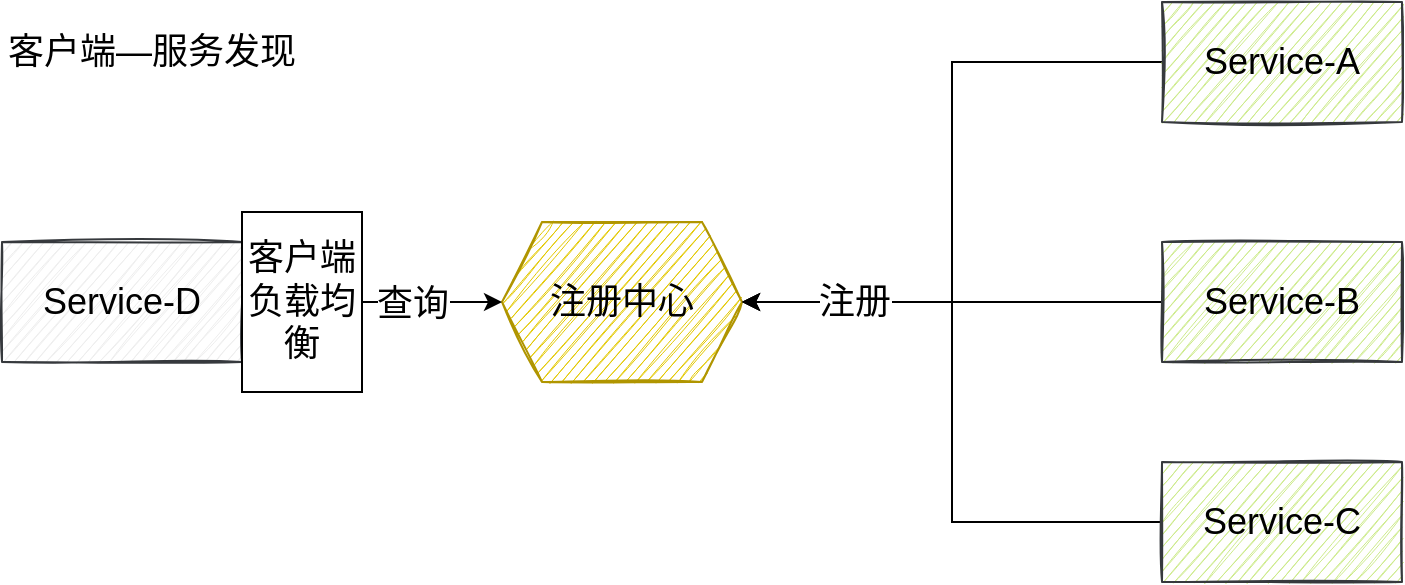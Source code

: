 <mxfile version="20.2.3" type="device"><diagram id="EoK15jzmuRmq-Nt70fWn" name="第 1 页"><mxGraphModel dx="1102" dy="698" grid="1" gridSize="10" guides="1" tooltips="1" connect="1" arrows="1" fold="1" page="1" pageScale="1" pageWidth="827" pageHeight="1169" math="0" shadow="0"><root><mxCell id="0"/><mxCell id="1" parent="0"/><mxCell id="_e5TpI95bjcSiY7h0CkO-1" value="Service-D" style="rounded=0;whiteSpace=wrap;html=1;fontSize=18;fillColor=#eeeeee;strokeColor=#36393d;sketch=1;" vertex="1" parent="1"><mxGeometry x="10" y="270" width="120" height="60" as="geometry"/></mxCell><mxCell id="_e5TpI95bjcSiY7h0CkO-3" value="注册中心" style="shape=hexagon;perimeter=hexagonPerimeter2;whiteSpace=wrap;html=1;fixedSize=1;fontSize=18;fillColor=#e3c800;fontColor=#000000;strokeColor=#B09500;shadow=0;sketch=1;" vertex="1" parent="1"><mxGeometry x="260" y="260" width="120" height="80" as="geometry"/></mxCell><mxCell id="_e5TpI95bjcSiY7h0CkO-8" style="edgeStyle=orthogonalEdgeStyle;rounded=0;orthogonalLoop=1;jettySize=auto;html=1;exitX=0;exitY=0.5;exitDx=0;exitDy=0;entryX=1;entryY=0.5;entryDx=0;entryDy=0;fontSize=18;" edge="1" parent="1" source="_e5TpI95bjcSiY7h0CkO-4" target="_e5TpI95bjcSiY7h0CkO-3"><mxGeometry relative="1" as="geometry"/></mxCell><mxCell id="_e5TpI95bjcSiY7h0CkO-4" value="Service-A" style="rounded=0;whiteSpace=wrap;html=1;fontSize=18;fillColor=#cdeb8b;strokeColor=#36393d;glass=0;sketch=1;" vertex="1" parent="1"><mxGeometry x="590" y="150" width="120" height="60" as="geometry"/></mxCell><mxCell id="_e5TpI95bjcSiY7h0CkO-9" style="edgeStyle=orthogonalEdgeStyle;rounded=0;orthogonalLoop=1;jettySize=auto;html=1;exitX=0;exitY=0.5;exitDx=0;exitDy=0;entryX=1;entryY=0.5;entryDx=0;entryDy=0;fontSize=18;" edge="1" parent="1" source="_e5TpI95bjcSiY7h0CkO-5" target="_e5TpI95bjcSiY7h0CkO-3"><mxGeometry relative="1" as="geometry"/></mxCell><mxCell id="_e5TpI95bjcSiY7h0CkO-5" value="Service-B" style="rounded=0;whiteSpace=wrap;html=1;fontSize=18;fillColor=#cdeb8b;strokeColor=#36393d;glass=0;sketch=1;" vertex="1" parent="1"><mxGeometry x="590" y="270" width="120" height="60" as="geometry"/></mxCell><mxCell id="_e5TpI95bjcSiY7h0CkO-11" style="edgeStyle=orthogonalEdgeStyle;rounded=0;orthogonalLoop=1;jettySize=auto;html=1;exitX=0;exitY=0.5;exitDx=0;exitDy=0;entryX=1;entryY=0.5;entryDx=0;entryDy=0;fontSize=18;" edge="1" parent="1" source="_e5TpI95bjcSiY7h0CkO-6" target="_e5TpI95bjcSiY7h0CkO-3"><mxGeometry relative="1" as="geometry"/></mxCell><mxCell id="_e5TpI95bjcSiY7h0CkO-17" value="注册" style="edgeLabel;html=1;align=center;verticalAlign=middle;resizable=0;points=[];fontSize=18;" vertex="1" connectable="0" parent="_e5TpI95bjcSiY7h0CkO-11"><mxGeometry x="0.614" y="3" relative="1" as="geometry"><mxPoint x="-6" y="-3" as="offset"/></mxGeometry></mxCell><mxCell id="_e5TpI95bjcSiY7h0CkO-6" value="Service-C" style="rounded=0;whiteSpace=wrap;html=1;fontSize=18;fillColor=#cdeb8b;strokeColor=#36393d;glass=0;sketch=1;" vertex="1" parent="1"><mxGeometry x="590" y="380" width="120" height="60" as="geometry"/></mxCell><mxCell id="_e5TpI95bjcSiY7h0CkO-15" style="edgeStyle=orthogonalEdgeStyle;rounded=0;orthogonalLoop=1;jettySize=auto;html=1;exitX=1;exitY=0.5;exitDx=0;exitDy=0;entryX=0;entryY=0.5;entryDx=0;entryDy=0;fontSize=18;" edge="1" parent="1" source="_e5TpI95bjcSiY7h0CkO-7" target="_e5TpI95bjcSiY7h0CkO-3"><mxGeometry relative="1" as="geometry"/></mxCell><mxCell id="_e5TpI95bjcSiY7h0CkO-16" value="查询" style="edgeLabel;html=1;align=center;verticalAlign=middle;resizable=0;points=[];fontSize=18;" vertex="1" connectable="0" parent="_e5TpI95bjcSiY7h0CkO-15"><mxGeometry x="-0.286" y="-1" relative="1" as="geometry"><mxPoint as="offset"/></mxGeometry></mxCell><mxCell id="_e5TpI95bjcSiY7h0CkO-7" value="客户端负载均衡" style="rounded=0;whiteSpace=wrap;html=1;fontSize=18;" vertex="1" parent="1"><mxGeometry x="130" y="255" width="60" height="90" as="geometry"/></mxCell><mxCell id="_e5TpI95bjcSiY7h0CkO-18" value="客户端—服务发现" style="text;html=1;strokeColor=none;fillColor=none;align=center;verticalAlign=middle;whiteSpace=wrap;rounded=0;shadow=0;glass=0;sketch=1;fontSize=18;" vertex="1" parent="1"><mxGeometry x="10" y="150" width="150" height="50" as="geometry"/></mxCell></root></mxGraphModel></diagram></mxfile>